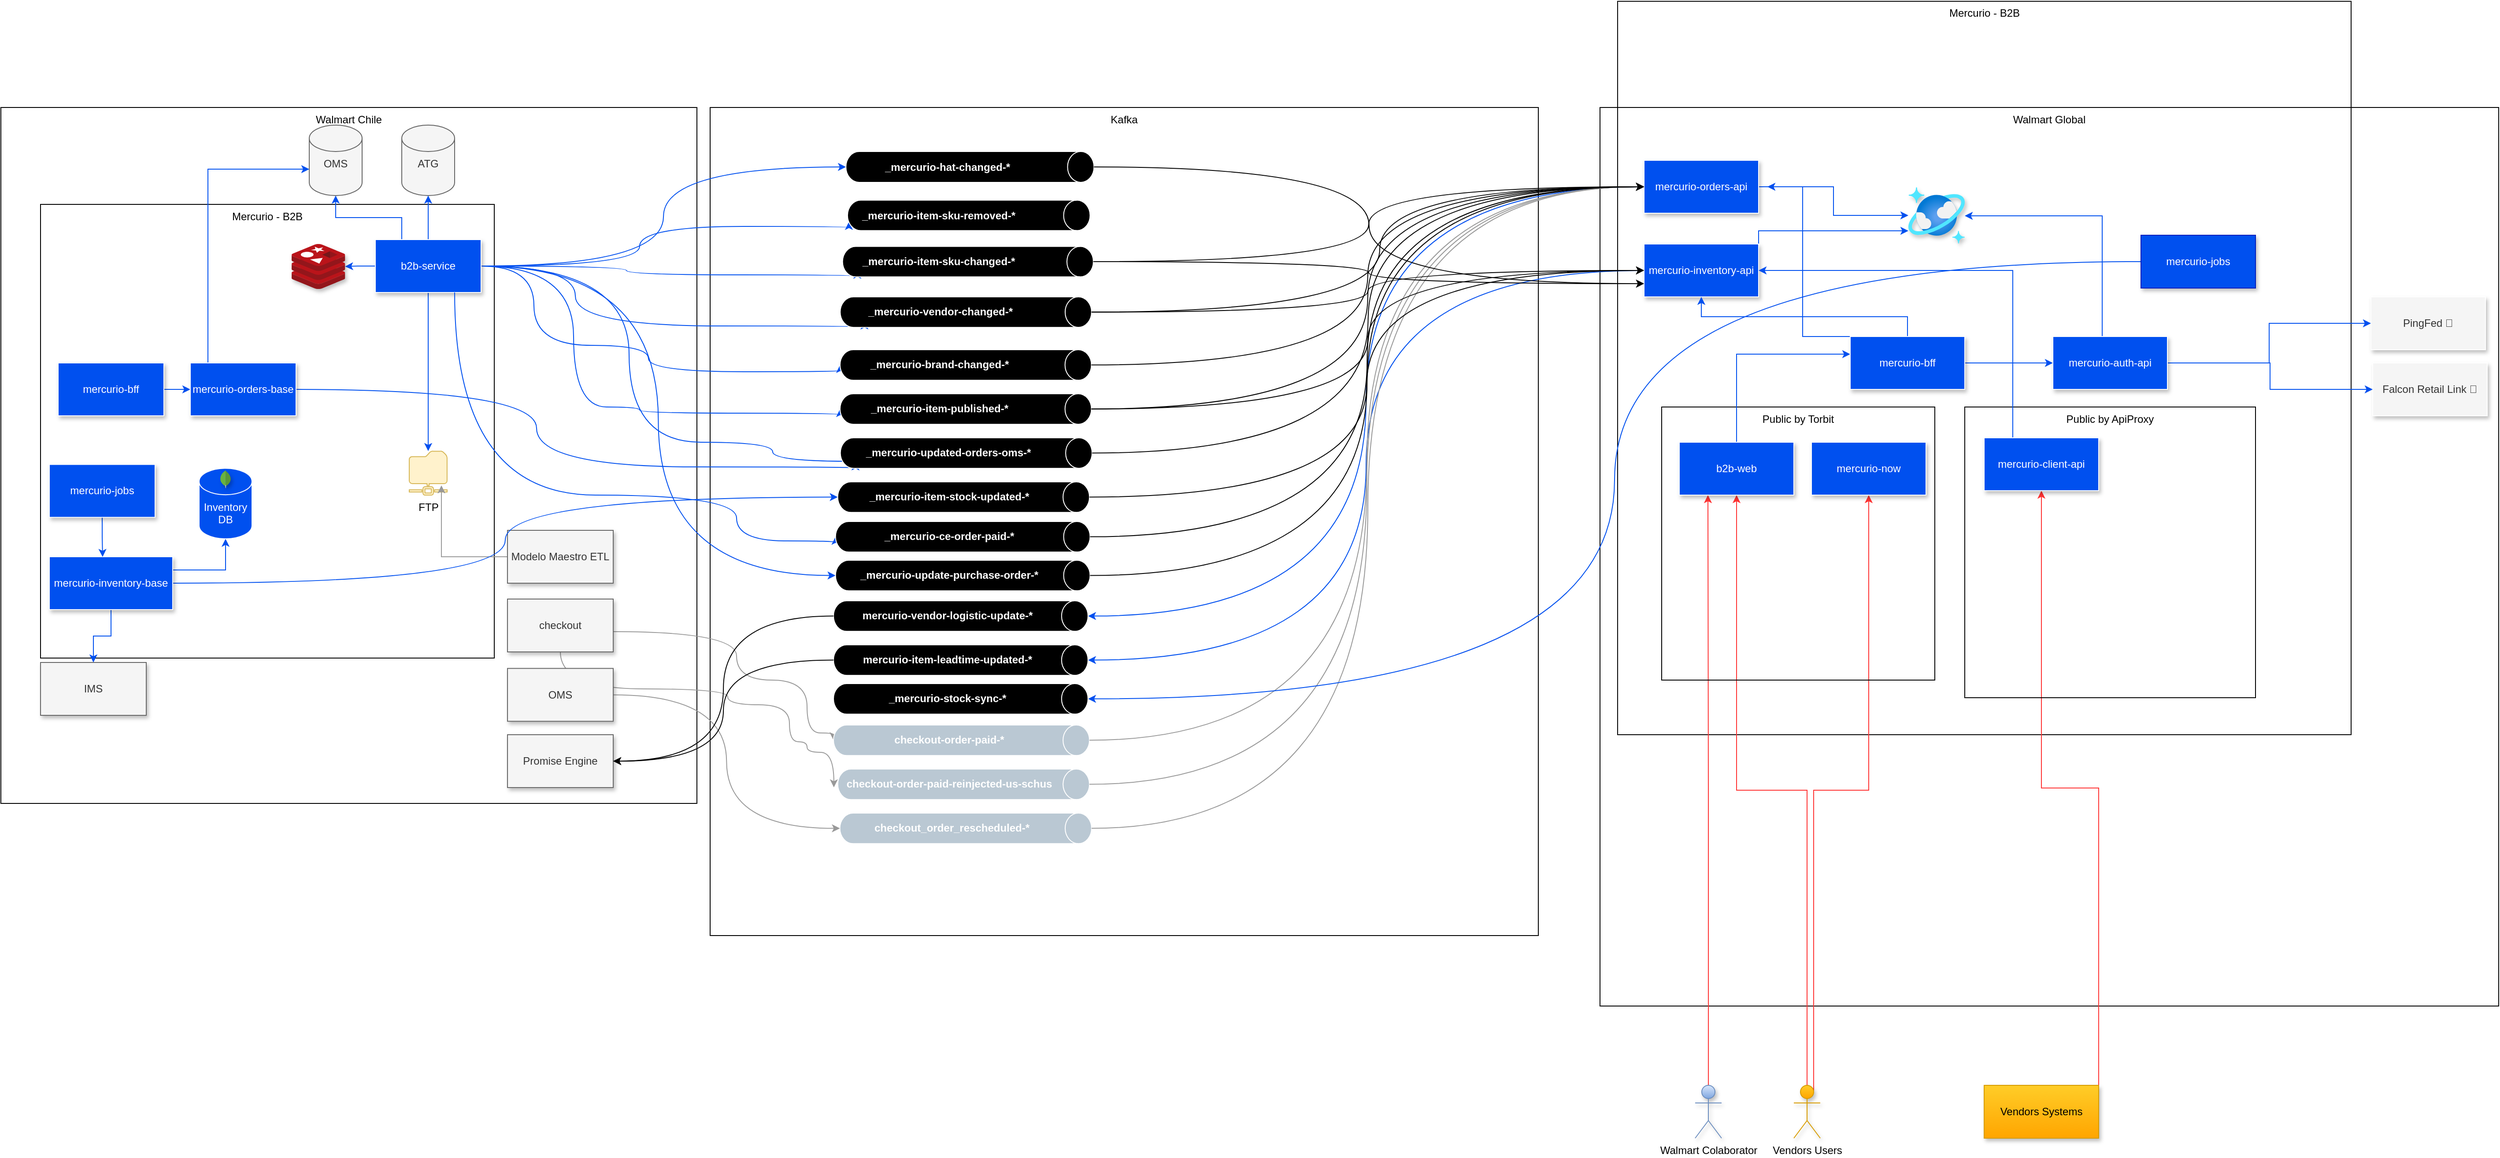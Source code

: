 <mxfile version="15.8.4" type="device"><diagram id="X6ltDEUt5n6HPkAaO0WG" name="Page-1"><mxGraphModel dx="1997" dy="2109" grid="1" gridSize="10" guides="1" tooltips="1" connect="1" arrows="1" fold="1" page="1" pageScale="1" pageWidth="850" pageHeight="1100" math="0" shadow="0"><root><mxCell id="0"/><mxCell id="1" parent="0"/><mxCell id="m1AOsc4LfQAnq4Q9rtl5-116" value="Walmart Global" style="whiteSpace=wrap;html=1;aspect=fixed;verticalAlign=top;imageAspect=1;recursiveResize=1;expand=1;resizable=1;resizeHeight=0;imageWidth=24;" vertex="1" parent="1"><mxGeometry x="1830" y="40" width="1020" height="1020" as="geometry"/></mxCell><mxCell id="m1AOsc4LfQAnq4Q9rtl5-171" value="Mercurio - B2B" style="whiteSpace=wrap;html=1;aspect=fixed;verticalAlign=top;fillColor=none;" vertex="1" parent="1"><mxGeometry x="1850" y="-80.52" width="832.51" height="832.51" as="geometry"/></mxCell><mxCell id="m1AOsc4LfQAnq4Q9rtl5-1" value="Walmart Chile" style="whiteSpace=wrap;html=1;aspect=fixed;verticalAlign=top;absoluteArcSize=0;connectable=1;collapsible=0;" vertex="1" parent="1"><mxGeometry x="15" y="40" width="790" height="790" as="geometry"/></mxCell><mxCell id="m1AOsc4LfQAnq4Q9rtl5-2" value="Kafka" style="whiteSpace=wrap;html=1;aspect=fixed;verticalAlign=top;imageAspect=1;recursiveResize=1;expand=1;resizable=1;resizeHeight=0;imageWidth=24;" vertex="1" parent="1"><mxGeometry x="820" y="40" width="940" height="940" as="geometry"/></mxCell><mxCell id="m1AOsc4LfQAnq4Q9rtl5-4" value="Mercurio - B2B" style="whiteSpace=wrap;html=1;aspect=fixed;verticalAlign=top;fillColor=none;" vertex="1" parent="1"><mxGeometry x="60" y="150" width="515" height="515" as="geometry"/></mxCell><mxCell id="m1AOsc4LfQAnq4Q9rtl5-5" value="OMS" style="shape=cylinder3;whiteSpace=wrap;html=1;boundedLbl=1;backgroundOutline=1;size=15;verticalAlign=top;shadow=0;fillColor=#f5f5f5;fontColor=#333333;strokeColor=#666666;" vertex="1" parent="1"><mxGeometry x="365" y="60" width="60" height="80" as="geometry"/></mxCell><mxCell id="m1AOsc4LfQAnq4Q9rtl5-6" value="ATG" style="shape=cylinder3;whiteSpace=wrap;html=1;boundedLbl=1;backgroundOutline=1;size=15;verticalAlign=top;shadow=0;fillColor=#f5f5f5;fontColor=#333333;strokeColor=#666666;" vertex="1" parent="1"><mxGeometry x="470" y="60" width="60" height="80" as="geometry"/></mxCell><mxCell id="m1AOsc4LfQAnq4Q9rtl5-8" style="edgeStyle=orthogonalEdgeStyle;rounded=0;orthogonalLoop=1;jettySize=auto;html=1;strokeColor=#0050EF;" edge="1" parent="1" source="m1AOsc4LfQAnq4Q9rtl5-7" target="m1AOsc4LfQAnq4Q9rtl5-6"><mxGeometry relative="1" as="geometry"/></mxCell><mxCell id="m1AOsc4LfQAnq4Q9rtl5-17" value="" style="edgeStyle=orthogonalEdgeStyle;rounded=0;orthogonalLoop=1;jettySize=auto;html=1;strokeColor=#0050EF;" edge="1" parent="1" source="m1AOsc4LfQAnq4Q9rtl5-7" target="m1AOsc4LfQAnq4Q9rtl5-9"><mxGeometry relative="1" as="geometry"/></mxCell><mxCell id="m1AOsc4LfQAnq4Q9rtl5-24" style="edgeStyle=orthogonalEdgeStyle;rounded=0;orthogonalLoop=1;jettySize=auto;html=1;strokeColor=#0050EF;" edge="1" parent="1" source="m1AOsc4LfQAnq4Q9rtl5-7" target="m1AOsc4LfQAnq4Q9rtl5-117"><mxGeometry relative="1" as="geometry"><mxPoint x="414.5" y="220.71" as="targetPoint"/></mxGeometry></mxCell><mxCell id="m1AOsc4LfQAnq4Q9rtl5-33" style="edgeStyle=orthogonalEdgeStyle;rounded=0;orthogonalLoop=1;jettySize=auto;html=1;entryX=0.5;entryY=1;entryDx=0;entryDy=0;entryPerimeter=0;fontColor=#FFFFFF;strokeColor=#0050EF;curved=1;" edge="1" parent="1" source="m1AOsc4LfQAnq4Q9rtl5-7" target="m1AOsc4LfQAnq4Q9rtl5-25"><mxGeometry relative="1" as="geometry"/></mxCell><mxCell id="m1AOsc4LfQAnq4Q9rtl5-34" style="edgeStyle=orthogonalEdgeStyle;curved=1;rounded=0;orthogonalLoop=1;jettySize=auto;html=1;exitX=1;exitY=0.5;exitDx=0;exitDy=0;entryX=-0.032;entryY=0.869;entryDx=0;entryDy=0;entryPerimeter=0;fontColor=#FFFFFF;strokeColor=#0050EF;" edge="1" parent="1" source="m1AOsc4LfQAnq4Q9rtl5-7" target="m1AOsc4LfQAnq4Q9rtl5-30"><mxGeometry relative="1" as="geometry"><Array as="points"><mxPoint x="740" y="220"/><mxPoint x="740" y="175"/></Array></mxGeometry></mxCell><mxCell id="m1AOsc4LfQAnq4Q9rtl5-38" style="edgeStyle=orthogonalEdgeStyle;curved=1;rounded=0;orthogonalLoop=1;jettySize=auto;html=1;exitX=1;exitY=0.5;exitDx=0;exitDy=0;entryX=0.018;entryY=1.013;entryDx=0;entryDy=0;entryPerimeter=0;fontColor=#FFFFFF;strokeColor=#0050EF;" edge="1" parent="1" source="m1AOsc4LfQAnq4Q9rtl5-7" target="m1AOsc4LfQAnq4Q9rtl5-37"><mxGeometry relative="1" as="geometry"><Array as="points"><mxPoint x="725" y="220"/><mxPoint x="725" y="230"/></Array></mxGeometry></mxCell><mxCell id="m1AOsc4LfQAnq4Q9rtl5-43" style="edgeStyle=orthogonalEdgeStyle;curved=1;rounded=0;orthogonalLoop=1;jettySize=auto;html=1;exitX=1;exitY=0.5;exitDx=0;exitDy=0;entryX=0.025;entryY=1.027;entryDx=0;entryDy=0;entryPerimeter=0;fontColor=#FFFFFF;strokeColor=#0050EF;" edge="1" parent="1" source="m1AOsc4LfQAnq4Q9rtl5-7" target="m1AOsc4LfQAnq4Q9rtl5-41"><mxGeometry relative="1" as="geometry"><Array as="points"><mxPoint x="667" y="220"/><mxPoint x="667" y="288"/></Array></mxGeometry></mxCell><mxCell id="m1AOsc4LfQAnq4Q9rtl5-48" style="edgeStyle=orthogonalEdgeStyle;curved=1;rounded=0;orthogonalLoop=1;jettySize=auto;html=1;exitX=1;exitY=0.5;exitDx=0;exitDy=0;fontColor=#FFFFFF;strokeColor=#0050EF;entryX=0.5;entryY=1;entryDx=0;entryDy=0;entryPerimeter=0;" edge="1" parent="1" source="m1AOsc4LfQAnq4Q9rtl5-7" target="m1AOsc4LfQAnq4Q9rtl5-46"><mxGeometry relative="1" as="geometry"><mxPoint x="890" y="340" as="targetPoint"/><Array as="points"><mxPoint x="620" y="220"/><mxPoint x="620" y="310"/><mxPoint x="750" y="310"/><mxPoint x="750" y="340"/><mxPoint x="967" y="340"/></Array></mxGeometry></mxCell><mxCell id="m1AOsc4LfQAnq4Q9rtl5-52" style="edgeStyle=orthogonalEdgeStyle;curved=1;rounded=0;orthogonalLoop=1;jettySize=auto;html=1;exitX=1;exitY=0.5;exitDx=0;exitDy=0;entryX=0.5;entryY=1;entryDx=0;entryDy=0;entryPerimeter=0;fontColor=#FFFFFF;strokeColor=#0050EF;" edge="1" parent="1" source="m1AOsc4LfQAnq4Q9rtl5-7" target="m1AOsc4LfQAnq4Q9rtl5-50"><mxGeometry relative="1" as="geometry"><Array as="points"><mxPoint x="665" y="220"/><mxPoint x="665" y="380"/><mxPoint x="740" y="380"/><mxPoint x="740" y="387"/></Array></mxGeometry></mxCell><mxCell id="m1AOsc4LfQAnq4Q9rtl5-58" style="rounded=0;orthogonalLoop=1;jettySize=auto;html=1;exitX=0.25;exitY=0;exitDx=0;exitDy=0;fontColor=#FFFFFF;strokeColor=#0050EF;edgeStyle=orthogonalEdgeStyle;" edge="1" parent="1" source="m1AOsc4LfQAnq4Q9rtl5-7" target="m1AOsc4LfQAnq4Q9rtl5-5"><mxGeometry relative="1" as="geometry"/></mxCell><mxCell id="m1AOsc4LfQAnq4Q9rtl5-72" style="edgeStyle=orthogonalEdgeStyle;curved=1;rounded=0;orthogonalLoop=1;jettySize=auto;html=1;entryX=-0.027;entryY=0.968;entryDx=0;entryDy=0;entryPerimeter=0;fontColor=#FFFFFF;strokeColor=#0050EF;" edge="1" parent="1" source="m1AOsc4LfQAnq4Q9rtl5-7" target="m1AOsc4LfQAnq4Q9rtl5-69"><mxGeometry relative="1" as="geometry"><Array as="points"><mxPoint x="728" y="220"/><mxPoint x="728" y="420"/><mxPoint x="891" y="420"/></Array></mxGeometry></mxCell><mxCell id="m1AOsc4LfQAnq4Q9rtl5-138" style="edgeStyle=orthogonalEdgeStyle;curved=1;rounded=0;orthogonalLoop=1;jettySize=auto;html=1;exitX=1;exitY=0.5;exitDx=0;exitDy=0;entryX=0.5;entryY=1;entryDx=0;entryDy=0;entryPerimeter=0;fontColor=#FFFFFF;strokeColor=#0050EF;" edge="1" parent="1" source="m1AOsc4LfQAnq4Q9rtl5-7" target="m1AOsc4LfQAnq4Q9rtl5-135"><mxGeometry relative="1" as="geometry"/></mxCell><mxCell id="m1AOsc4LfQAnq4Q9rtl5-7" value="b2b-service" style="rounded=0;whiteSpace=wrap;html=1;verticalAlign=middle;fillColor=#0050ef;fontColor=#ffffff;strokeColor=#FFFFFF;glass=0;shadow=1;" vertex="1" parent="1"><mxGeometry x="440" y="190" width="120" height="60" as="geometry"/></mxCell><mxCell id="m1AOsc4LfQAnq4Q9rtl5-9" value="FTP&lt;br&gt;" style="sketch=0;aspect=fixed;pointerEvents=1;shadow=0;dashed=0;html=1;strokeColor=#d6b656;labelPosition=center;verticalLabelPosition=bottom;verticalAlign=top;align=center;fillColor=#fff2cc;shape=mxgraph.mscae.enterprise.shared_folder;glass=0;" vertex="1" parent="1"><mxGeometry x="478.5" y="430" width="43" height="50" as="geometry"/></mxCell><mxCell id="m1AOsc4LfQAnq4Q9rtl5-19" style="edgeStyle=orthogonalEdgeStyle;rounded=0;orthogonalLoop=1;jettySize=auto;html=1;entryX=0.849;entryY=0.78;entryDx=0;entryDy=0;entryPerimeter=0;strokeColor=#999999;" edge="1" parent="1" source="m1AOsc4LfQAnq4Q9rtl5-18" target="m1AOsc4LfQAnq4Q9rtl5-9"><mxGeometry relative="1" as="geometry"/></mxCell><mxCell id="m1AOsc4LfQAnq4Q9rtl5-18" value="Modelo Maestro ETL" style="rounded=0;whiteSpace=wrap;html=1;verticalAlign=middle;fillColor=#f5f5f5;fontColor=#333333;strokeColor=#666666;glass=0;shadow=1;" vertex="1" parent="1"><mxGeometry x="590" y="520" width="120" height="60" as="geometry"/></mxCell><mxCell id="m1AOsc4LfQAnq4Q9rtl5-64" style="edgeStyle=orthogonalEdgeStyle;rounded=0;orthogonalLoop=1;jettySize=auto;html=1;entryX=0;entryY=0.5;entryDx=0;entryDy=0;fontColor=#FFFFFF;strokeColor=#0050EF;" edge="1" parent="1" source="m1AOsc4LfQAnq4Q9rtl5-61" target="m1AOsc4LfQAnq4Q9rtl5-63"><mxGeometry relative="1" as="geometry"/></mxCell><mxCell id="m1AOsc4LfQAnq4Q9rtl5-61" value="mercurio-bff" style="rounded=0;whiteSpace=wrap;html=1;verticalAlign=middle;fillColor=#0050ef;fontColor=#ffffff;strokeColor=#FFFFFF;glass=0;shadow=1;" vertex="1" parent="1"><mxGeometry x="80" y="330" width="120" height="60" as="geometry"/></mxCell><mxCell id="m1AOsc4LfQAnq4Q9rtl5-65" style="edgeStyle=orthogonalEdgeStyle;rounded=0;orthogonalLoop=1;jettySize=auto;html=1;fontColor=#FFFFFF;strokeColor=#0050EF;" edge="1" parent="1" source="m1AOsc4LfQAnq4Q9rtl5-63" target="m1AOsc4LfQAnq4Q9rtl5-5"><mxGeometry relative="1" as="geometry"><Array as="points"><mxPoint x="250" y="110"/></Array></mxGeometry></mxCell><mxCell id="m1AOsc4LfQAnq4Q9rtl5-71" style="edgeStyle=orthogonalEdgeStyle;curved=1;rounded=0;orthogonalLoop=1;jettySize=auto;html=1;entryX=-0.027;entryY=1.027;entryDx=0;entryDy=0;entryPerimeter=0;fontColor=#FFFFFF;strokeColor=#0050EF;" edge="1" parent="1" source="m1AOsc4LfQAnq4Q9rtl5-63" target="m1AOsc4LfQAnq4Q9rtl5-69"><mxGeometry relative="1" as="geometry"><Array as="points"><mxPoint x="623" y="360"/><mxPoint x="623" y="448"/></Array></mxGeometry></mxCell><mxCell id="m1AOsc4LfQAnq4Q9rtl5-63" value="mercurio-orders-base" style="rounded=0;whiteSpace=wrap;html=1;verticalAlign=middle;fillColor=#0050ef;fontColor=#ffffff;strokeColor=#FFFFFF;glass=0;shadow=1;" vertex="1" parent="1"><mxGeometry x="230" y="330" width="120" height="60" as="geometry"/></mxCell><mxCell id="m1AOsc4LfQAnq4Q9rtl5-75" value="" style="edgeStyle=orthogonalEdgeStyle;rounded=0;orthogonalLoop=1;jettySize=auto;html=1;fontColor=#FFFFFF;strokeColor=#0050EF;" edge="1" parent="1" source="m1AOsc4LfQAnq4Q9rtl5-73" target="m1AOsc4LfQAnq4Q9rtl5-74"><mxGeometry relative="1" as="geometry"/></mxCell><mxCell id="m1AOsc4LfQAnq4Q9rtl5-83" style="edgeStyle=orthogonalEdgeStyle;rounded=0;orthogonalLoop=1;jettySize=auto;html=1;entryX=0.5;entryY=1;entryDx=0;entryDy=0;entryPerimeter=0;fontColor=#FFFFFF;strokeColor=#0050EF;curved=1;" edge="1" parent="1" source="m1AOsc4LfQAnq4Q9rtl5-73" target="m1AOsc4LfQAnq4Q9rtl5-80"><mxGeometry relative="1" as="geometry"/></mxCell><mxCell id="m1AOsc4LfQAnq4Q9rtl5-87" style="edgeStyle=orthogonalEdgeStyle;curved=1;rounded=0;orthogonalLoop=1;jettySize=auto;html=1;entryX=0.5;entryY=1;entryDx=0;entryDy=0;entryPerimeter=0;fontColor=#FFFFFF;strokeColor=#0050EF;exitX=0.75;exitY=1;exitDx=0;exitDy=0;" edge="1" parent="1" source="m1AOsc4LfQAnq4Q9rtl5-7" target="m1AOsc4LfQAnq4Q9rtl5-85"><mxGeometry relative="1" as="geometry"><Array as="points"><mxPoint x="530" y="480"/><mxPoint x="850" y="480"/><mxPoint x="850" y="532"/></Array></mxGeometry></mxCell><mxCell id="m1AOsc4LfQAnq4Q9rtl5-123" style="edgeStyle=orthogonalEdgeStyle;rounded=0;orthogonalLoop=1;jettySize=auto;html=1;exitX=1;exitY=0.25;exitDx=0;exitDy=0;fontColor=#FFFFFF;strokeColor=#0050EF;" edge="1" parent="1" source="m1AOsc4LfQAnq4Q9rtl5-73" target="m1AOsc4LfQAnq4Q9rtl5-120"><mxGeometry relative="1" as="geometry"/></mxCell><mxCell id="m1AOsc4LfQAnq4Q9rtl5-73" value="mercurio-inventory-base" style="rounded=0;whiteSpace=wrap;html=1;verticalAlign=middle;fillColor=#0050ef;fontColor=#ffffff;strokeColor=#FFFFFF;glass=0;shadow=1;" vertex="1" parent="1"><mxGeometry x="70" y="550" width="140" height="60" as="geometry"/></mxCell><mxCell id="m1AOsc4LfQAnq4Q9rtl5-74" value="IMS" style="rounded=0;whiteSpace=wrap;html=1;verticalAlign=middle;fillColor=#f5f5f5;fontColor=#333333;strokeColor=#666666;glass=0;shadow=1;" vertex="1" parent="1"><mxGeometry x="60" y="670" width="120" height="60" as="geometry"/></mxCell><mxCell id="m1AOsc4LfQAnq4Q9rtl5-78" style="edgeStyle=orthogonalEdgeStyle;rounded=0;orthogonalLoop=1;jettySize=auto;html=1;entryX=0.432;entryY=0.003;entryDx=0;entryDy=0;entryPerimeter=0;fontColor=#FFFFFF;strokeColor=#0050EF;" edge="1" parent="1" source="m1AOsc4LfQAnq4Q9rtl5-76" target="m1AOsc4LfQAnq4Q9rtl5-73"><mxGeometry relative="1" as="geometry"/></mxCell><mxCell id="m1AOsc4LfQAnq4Q9rtl5-76" value="mercurio-jobs" style="rounded=0;whiteSpace=wrap;html=1;verticalAlign=middle;fillColor=#0050ef;fontColor=#ffffff;strokeColor=#FFFFFF;glass=0;shadow=1;" vertex="1" parent="1"><mxGeometry x="70" y="445.24" width="120" height="60" as="geometry"/></mxCell><mxCell id="m1AOsc4LfQAnq4Q9rtl5-92" style="edgeStyle=orthogonalEdgeStyle;curved=1;rounded=0;orthogonalLoop=1;jettySize=auto;html=1;fontColor=#FFFFFF;strokeColor=#999999;entryX=0.5;entryY=1;entryDx=0;entryDy=0;entryPerimeter=0;" edge="1" parent="1" source="m1AOsc4LfQAnq4Q9rtl5-88" target="m1AOsc4LfQAnq4Q9rtl5-90"><mxGeometry relative="1" as="geometry"><Array as="points"><mxPoint x="850" y="635"/><mxPoint x="850" y="690"/><mxPoint x="930" y="690"/><mxPoint x="930" y="750"/><mxPoint x="960" y="750"/></Array></mxGeometry></mxCell><mxCell id="m1AOsc4LfQAnq4Q9rtl5-98" style="edgeStyle=orthogonalEdgeStyle;curved=1;rounded=0;orthogonalLoop=1;jettySize=auto;html=1;entryX=-0.024;entryY=0.674;entryDx=0;entryDy=0;entryPerimeter=0;fontColor=#FFFFFF;strokeColor=#999999;" edge="1" parent="1" source="m1AOsc4LfQAnq4Q9rtl5-88" target="m1AOsc4LfQAnq4Q9rtl5-97"><mxGeometry relative="1" as="geometry"><Array as="points"><mxPoint x="650" y="700"/><mxPoint x="840" y="700"/><mxPoint x="840" y="718"/><mxPoint x="910" y="718"/><mxPoint x="910" y="760"/><mxPoint x="930" y="760"/><mxPoint x="930" y="772"/></Array></mxGeometry></mxCell><mxCell id="m1AOsc4LfQAnq4Q9rtl5-88" value="checkout" style="rounded=0;whiteSpace=wrap;html=1;verticalAlign=middle;fillColor=#f5f5f5;fontColor=#333333;strokeColor=#666666;glass=0;shadow=1;" vertex="1" parent="1"><mxGeometry x="590" y="598" width="120" height="60" as="geometry"/></mxCell><mxCell id="m1AOsc4LfQAnq4Q9rtl5-99" value="" style="group" vertex="1" connectable="0" parent="1"><mxGeometry x="964.855" y="791.005" width="285.7" height="34.59" as="geometry"/></mxCell><mxCell id="m1AOsc4LfQAnq4Q9rtl5-96" value="" style="shape=cylinder3;whiteSpace=wrap;html=1;boundedLbl=1;backgroundOutline=1;size=15;verticalAlign=middle;rotation=90;fillColor=#bac8d3;strokeColor=#FFFFFF;" vertex="1" parent="m1AOsc4LfQAnq4Q9rtl5-99"><mxGeometry x="125.555" y="-125.555" width="34.59" height="285.7" as="geometry"/></mxCell><mxCell id="m1AOsc4LfQAnq4Q9rtl5-97" value="checkout-order-paid-reinjected-us-schus" style="text;html=1;resizable=0;autosize=1;align=center;verticalAlign=middle;points=[];fillColor=none;strokeColor=none;rounded=0;fontColor=#FFFFFF;fontStyle=1" vertex="1" parent="m1AOsc4LfQAnq4Q9rtl5-99"><mxGeometry x="1.593" y="7.28" width="250" height="20" as="geometry"/></mxCell><mxCell id="m1AOsc4LfQAnq4Q9rtl5-100" value="" style="group" vertex="1" connectable="0" parent="1"><mxGeometry x="967.275" y="840.995" width="285.7" height="34.59" as="geometry"/></mxCell><mxCell id="m1AOsc4LfQAnq4Q9rtl5-101" value="" style="shape=cylinder3;whiteSpace=wrap;html=1;boundedLbl=1;backgroundOutline=1;size=15;verticalAlign=middle;rotation=90;fillColor=#bac8d3;strokeColor=#FFFFFF;" vertex="1" parent="m1AOsc4LfQAnq4Q9rtl5-100"><mxGeometry x="125.555" y="-125.555" width="34.59" height="285.7" as="geometry"/></mxCell><mxCell id="m1AOsc4LfQAnq4Q9rtl5-102" value="checkout_order_rescheduled-*" style="text;html=1;resizable=0;autosize=1;align=center;verticalAlign=middle;points=[];fillColor=none;strokeColor=none;rounded=0;fontColor=#FFFFFF;fontStyle=1" vertex="1" parent="m1AOsc4LfQAnq4Q9rtl5-100"><mxGeometry x="31.593" y="7.28" width="190" height="20" as="geometry"/></mxCell><mxCell id="m1AOsc4LfQAnq4Q9rtl5-115" style="edgeStyle=orthogonalEdgeStyle;curved=1;rounded=0;orthogonalLoop=1;jettySize=auto;html=1;entryX=0.5;entryY=1;entryDx=0;entryDy=0;entryPerimeter=0;fontColor=#FFFFFF;strokeColor=#999999;" edge="1" parent="1" source="m1AOsc4LfQAnq4Q9rtl5-104" target="m1AOsc4LfQAnq4Q9rtl5-101"><mxGeometry relative="1" as="geometry"/></mxCell><mxCell id="m1AOsc4LfQAnq4Q9rtl5-104" value="OMS" style="rounded=0;whiteSpace=wrap;html=1;verticalAlign=middle;fillColor=#f5f5f5;fontColor=#333333;strokeColor=#666666;glass=0;shadow=1;" vertex="1" parent="1"><mxGeometry x="590" y="676.75" width="120" height="60" as="geometry"/></mxCell><mxCell id="m1AOsc4LfQAnq4Q9rtl5-105" value="" style="group" vertex="1" connectable="0" parent="1"><mxGeometry x="974.13" y="90" width="281.56" height="35.0" as="geometry"/></mxCell><mxCell id="m1AOsc4LfQAnq4Q9rtl5-25" value="" style="shape=cylinder3;whiteSpace=wrap;html=1;boundedLbl=1;backgroundOutline=1;size=15;verticalAlign=middle;rotation=90;fillColor=#000000;fontColor=#ffffff;strokeColor=#FFFFFF;" vertex="1" parent="m1AOsc4LfQAnq4Q9rtl5-105"><mxGeometry x="123.28" y="-123.28" width="35" height="281.56" as="geometry"/></mxCell><mxCell id="m1AOsc4LfQAnq4Q9rtl5-26" value="_mercurio-hat-changed-*" style="text;html=1;resizable=0;autosize=1;align=center;verticalAlign=middle;points=[];fillColor=none;strokeColor=none;rounded=0;fontColor=#FFFFFF;fontStyle=1" vertex="1" parent="m1AOsc4LfQAnq4Q9rtl5-105"><mxGeometry x="34.42" y="7.5" width="160" height="20" as="geometry"/></mxCell><mxCell id="m1AOsc4LfQAnq4Q9rtl5-106" value="" style="group" vertex="1" connectable="0" parent="1"><mxGeometry x="975.95" y="145.22" width="275.27" height="34.59" as="geometry"/></mxCell><mxCell id="m1AOsc4LfQAnq4Q9rtl5-29" value="" style="shape=cylinder3;whiteSpace=wrap;html=1;boundedLbl=1;backgroundOutline=1;size=15;verticalAlign=middle;rotation=90;fillColor=#000000;fontColor=#ffffff;strokeColor=#FFFFFF;" vertex="1" parent="m1AOsc4LfQAnq4Q9rtl5-106"><mxGeometry x="120.34" y="-120.34" width="34.59" height="275.27" as="geometry"/></mxCell><mxCell id="m1AOsc4LfQAnq4Q9rtl5-30" value="_mercurio-item-sku-removed-*" style="text;html=1;resizable=0;autosize=1;align=center;verticalAlign=middle;points=[];fillColor=none;strokeColor=none;rounded=0;fontColor=#FFFFFF;fontStyle=1" vertex="1" parent="m1AOsc4LfQAnq4Q9rtl5-106"><mxGeometry x="7.598" y="7.285" width="190" height="20" as="geometry"/></mxCell><mxCell id="m1AOsc4LfQAnq4Q9rtl5-107" value="" style="group" vertex="1" connectable="0" parent="1"><mxGeometry x="970.31" y="197.71" width="284.65" height="34.59" as="geometry"/></mxCell><mxCell id="m1AOsc4LfQAnq4Q9rtl5-36" value="" style="shape=cylinder3;whiteSpace=wrap;html=1;boundedLbl=1;backgroundOutline=1;size=15;verticalAlign=middle;rotation=90;fillColor=#000000;fontColor=#ffffff;strokeColor=#FFFFFF;" vertex="1" parent="m1AOsc4LfQAnq4Q9rtl5-107"><mxGeometry x="125.03" y="-125.03" width="34.59" height="284.65" as="geometry"/></mxCell><mxCell id="m1AOsc4LfQAnq4Q9rtl5-37" value="_mercurio-item-sku-changed-*" style="text;html=1;resizable=0;autosize=1;align=center;verticalAlign=middle;points=[];fillColor=none;strokeColor=none;rounded=0;fontColor=#FFFFFF;fontStyle=1" vertex="1" parent="m1AOsc4LfQAnq4Q9rtl5-107"><mxGeometry x="13.238" y="7.285" width="190" height="20" as="geometry"/></mxCell><mxCell id="m1AOsc4LfQAnq4Q9rtl5-108" value="" style="group" vertex="1" connectable="0" parent="1"><mxGeometry x="967.62" y="254.99" width="285.33" height="34.59" as="geometry"/></mxCell><mxCell id="m1AOsc4LfQAnq4Q9rtl5-40" value="" style="shape=cylinder3;whiteSpace=wrap;html=1;boundedLbl=1;backgroundOutline=1;size=15;verticalAlign=middle;rotation=90;fillColor=#000000;fontColor=#ffffff;strokeColor=#FFFFFF;" vertex="1" parent="m1AOsc4LfQAnq4Q9rtl5-108"><mxGeometry x="125.37" y="-125.37" width="34.59" height="285.33" as="geometry"/></mxCell><mxCell id="m1AOsc4LfQAnq4Q9rtl5-41" value="_mercurio-vendor-changed-*" style="text;html=1;resizable=0;autosize=1;align=center;verticalAlign=middle;points=[];fillColor=none;strokeColor=none;rounded=0;fontColor=#FFFFFF;fontStyle=1" vertex="1" parent="m1AOsc4LfQAnq4Q9rtl5-108"><mxGeometry x="22.978" y="7.295" width="180" height="20" as="geometry"/></mxCell><mxCell id="m1AOsc4LfQAnq4Q9rtl5-109" value="" style="group" vertex="1" connectable="0" parent="1"><mxGeometry x="967.465" y="315.005" width="285.32" height="34.59" as="geometry"/></mxCell><mxCell id="m1AOsc4LfQAnq4Q9rtl5-46" value="" style="shape=cylinder3;whiteSpace=wrap;html=1;boundedLbl=1;backgroundOutline=1;size=15;verticalAlign=middle;rotation=90;fillColor=#000000;fontColor=#ffffff;strokeColor=#FFFFFF;" vertex="1" parent="m1AOsc4LfQAnq4Q9rtl5-109"><mxGeometry x="125.365" y="-125.365" width="34.59" height="285.32" as="geometry"/></mxCell><mxCell id="m1AOsc4LfQAnq4Q9rtl5-47" value="_mercurio-brand-changed-*" style="text;html=1;resizable=0;autosize=1;align=center;verticalAlign=middle;points=[];fillColor=none;strokeColor=none;rounded=0;fontColor=#FFFFFF;fontStyle=1" vertex="1" parent="m1AOsc4LfQAnq4Q9rtl5-109"><mxGeometry x="27.973" y="7.28" width="170" height="20" as="geometry"/></mxCell><mxCell id="m1AOsc4LfQAnq4Q9rtl5-110" value="" style="group" vertex="1" connectable="0" parent="1"><mxGeometry x="967.46" y="364.99" width="285.33" height="34.59" as="geometry"/></mxCell><mxCell id="m1AOsc4LfQAnq4Q9rtl5-50" value="" style="shape=cylinder3;whiteSpace=wrap;html=1;boundedLbl=1;backgroundOutline=1;size=15;verticalAlign=middle;rotation=90;fillColor=#000000;fontColor=#ffffff;strokeColor=#FFFFFF;" vertex="1" parent="m1AOsc4LfQAnq4Q9rtl5-110"><mxGeometry x="125.37" y="-125.37" width="34.59" height="285.33" as="geometry"/></mxCell><mxCell id="m1AOsc4LfQAnq4Q9rtl5-51" value="_mercurio-item-published-*" style="text;html=1;resizable=0;autosize=1;align=center;verticalAlign=middle;points=[];fillColor=none;strokeColor=none;rounded=0;fontColor=#FFFFFF;fontStyle=1" vertex="1" parent="m1AOsc4LfQAnq4Q9rtl5-110"><mxGeometry x="27.988" y="7.295" width="170" height="20" as="geometry"/></mxCell><mxCell id="m1AOsc4LfQAnq4Q9rtl5-111" value="" style="group" vertex="1" connectable="0" parent="1"><mxGeometry x="967.82" y="414.99" width="285.71" height="34.59" as="geometry"/></mxCell><mxCell id="m1AOsc4LfQAnq4Q9rtl5-68" value="" style="shape=cylinder3;whiteSpace=wrap;html=1;boundedLbl=1;backgroundOutline=1;size=15;verticalAlign=middle;rotation=90;fillColor=#000000;fontColor=#ffffff;strokeColor=#FFFFFF;" vertex="1" parent="m1AOsc4LfQAnq4Q9rtl5-111"><mxGeometry x="125.56" y="-125.56" width="34.59" height="285.71" as="geometry"/></mxCell><mxCell id="m1AOsc4LfQAnq4Q9rtl5-69" value="_mercurio-updated-orders-oms-*" style="text;html=1;resizable=0;autosize=1;align=center;verticalAlign=middle;points=[];fillColor=none;strokeColor=none;rounded=0;fontColor=#FFFFFF;fontStyle=1" vertex="1" parent="m1AOsc4LfQAnq4Q9rtl5-111"><mxGeometry x="22.618" y="7.295" width="200" height="20" as="geometry"/></mxCell><mxCell id="m1AOsc4LfQAnq4Q9rtl5-112" value="" style="group" vertex="1" connectable="0" parent="1"><mxGeometry x="964.83" y="465" width="285.71" height="34.59" as="geometry"/></mxCell><mxCell id="m1AOsc4LfQAnq4Q9rtl5-80" value="" style="shape=cylinder3;whiteSpace=wrap;html=1;boundedLbl=1;backgroundOutline=1;size=15;verticalAlign=middle;rotation=90;fillColor=#000000;fontColor=#ffffff;strokeColor=#FFFFFF;" vertex="1" parent="m1AOsc4LfQAnq4Q9rtl5-112"><mxGeometry x="125.56" y="-125.56" width="34.59" height="285.71" as="geometry"/></mxCell><mxCell id="m1AOsc4LfQAnq4Q9rtl5-81" value="_mercurio-item-stock-updated-*" style="text;html=1;resizable=0;autosize=1;align=center;verticalAlign=middle;points=[];fillColor=none;strokeColor=none;rounded=0;fontColor=#FFFFFF;fontStyle=1" vertex="1" parent="m1AOsc4LfQAnq4Q9rtl5-112"><mxGeometry x="26.618" y="7.285" width="200" height="20" as="geometry"/></mxCell><mxCell id="m1AOsc4LfQAnq4Q9rtl5-113" value="" style="group" vertex="1" connectable="0" parent="1"><mxGeometry x="962.335" y="510.005" width="288.9" height="34.59" as="geometry"/></mxCell><mxCell id="m1AOsc4LfQAnq4Q9rtl5-85" value="" style="shape=cylinder3;whiteSpace=wrap;html=1;boundedLbl=1;backgroundOutline=1;size=15;verticalAlign=middle;rotation=90;fillColor=#000000;fontColor=#ffffff;strokeColor=#FFFFFF;" vertex="1" parent="m1AOsc4LfQAnq4Q9rtl5-113"><mxGeometry x="127.155" y="-127.155" width="34.59" height="288.9" as="geometry"/></mxCell><mxCell id="m1AOsc4LfQAnq4Q9rtl5-86" value="_mercurio-ce-order-paid-*" style="text;html=1;resizable=0;autosize=1;align=center;verticalAlign=middle;points=[];fillColor=none;strokeColor=none;rounded=0;fontColor=#FFFFFF;fontStyle=1" vertex="1" parent="m1AOsc4LfQAnq4Q9rtl5-113"><mxGeometry x="49.113" y="7.28" width="160" height="20" as="geometry"/></mxCell><mxCell id="m1AOsc4LfQAnq4Q9rtl5-114" value="" style="group" vertex="1" connectable="0" parent="1"><mxGeometry x="960.0" y="741" width="290.55" height="34.59" as="geometry"/></mxCell><mxCell id="m1AOsc4LfQAnq4Q9rtl5-90" value="" style="shape=cylinder3;whiteSpace=wrap;html=1;boundedLbl=1;backgroundOutline=1;size=15;verticalAlign=middle;rotation=90;fillColor=#bac8d3;strokeColor=#FFFFFF;" vertex="1" parent="m1AOsc4LfQAnq4Q9rtl5-114"><mxGeometry x="127.98" y="-127.98" width="34.59" height="290.55" as="geometry"/></mxCell><mxCell id="m1AOsc4LfQAnq4Q9rtl5-91" value="checkout-order-paid-*" style="text;html=1;resizable=0;autosize=1;align=center;verticalAlign=middle;points=[];fillColor=none;strokeColor=none;rounded=0;fontColor=#FFFFFF;fontStyle=1" vertex="1" parent="m1AOsc4LfQAnq4Q9rtl5-114"><mxGeometry x="61.448" y="7.285" width="140" height="20" as="geometry"/></mxCell><mxCell id="m1AOsc4LfQAnq4Q9rtl5-117" value="" style="sketch=0;aspect=fixed;html=1;points=[];align=center;image;fontSize=12;image=img/lib/mscae/Cache_Redis_Product.svg;shadow=1;fontColor=#FFFFFF;strokeColor=#FFFFFF;fillColor=#000000;" vertex="1" parent="1"><mxGeometry x="345" y="195" width="60.71" height="51" as="geometry"/></mxCell><mxCell id="m1AOsc4LfQAnq4Q9rtl5-147" style="edgeStyle=orthogonalEdgeStyle;curved=1;rounded=0;orthogonalLoop=1;jettySize=auto;html=1;exitX=0;exitY=0.5;exitDx=0;exitDy=0;entryX=0.5;entryY=0;entryDx=0;entryDy=0;entryPerimeter=0;fontColor=#FFFFFF;strokeColor=#0050EF;" edge="1" parent="1" source="m1AOsc4LfQAnq4Q9rtl5-118" target="m1AOsc4LfQAnq4Q9rtl5-144"><mxGeometry relative="1" as="geometry"/></mxCell><mxCell id="m1AOsc4LfQAnq4Q9rtl5-165" style="edgeStyle=orthogonalEdgeStyle;rounded=0;orthogonalLoop=1;jettySize=auto;html=1;exitX=1;exitY=0.5;exitDx=0;exitDy=0;fontColor=#FFFFFF;strokeColor=#0050EF;" edge="1" parent="1" source="m1AOsc4LfQAnq4Q9rtl5-118" target="m1AOsc4LfQAnq4Q9rtl5-126"><mxGeometry relative="1" as="geometry"/></mxCell><mxCell id="m1AOsc4LfQAnq4Q9rtl5-118" value="mercurio-orders-api" style="rounded=0;whiteSpace=wrap;html=1;verticalAlign=middle;fillColor=#0050ef;fontColor=#ffffff;strokeColor=#FFFFFF;glass=0;shadow=1;" vertex="1" parent="1"><mxGeometry x="1880" y="100" width="130" height="60" as="geometry"/></mxCell><mxCell id="m1AOsc4LfQAnq4Q9rtl5-122" value="" style="group" vertex="1" connectable="0" parent="1"><mxGeometry x="240" y="449.58" width="60" height="80" as="geometry"/></mxCell><mxCell id="m1AOsc4LfQAnq4Q9rtl5-120" value="Inventory DB" style="shape=cylinder3;whiteSpace=wrap;html=1;boundedLbl=1;backgroundOutline=1;size=15;verticalAlign=top;shadow=0;fillColor=#0050EF;fontColor=#FFFFFF;strokeColor=#FFFFFF;" vertex="1" parent="m1AOsc4LfQAnq4Q9rtl5-122"><mxGeometry width="60" height="80" as="geometry"/></mxCell><mxCell id="m1AOsc4LfQAnq4Q9rtl5-119" value="" style="dashed=0;outlineConnect=0;html=1;align=center;labelPosition=center;verticalLabelPosition=bottom;verticalAlign=top;shape=mxgraph.weblogos.mongodb;shadow=1;fontColor=#FFFFFF;strokeColor=#FFFFFF;fillColor=#000000;" vertex="1" parent="m1AOsc4LfQAnq4Q9rtl5-122"><mxGeometry x="23.67" y="2.1" width="12.65" height="20.39" as="geometry"/></mxCell><mxCell id="m1AOsc4LfQAnq4Q9rtl5-126" value="" style="aspect=fixed;html=1;points=[];align=center;image;fontSize=12;image=img/lib/azure2/databases/Azure_Cosmos_DB.svg;shadow=1;fontColor=#FFFFFF;strokeColor=#FFFFFF;fillColor=#0050EF;" vertex="1" parent="1"><mxGeometry x="2180" y="130.52" width="64" height="64" as="geometry"/></mxCell><mxCell id="m1AOsc4LfQAnq4Q9rtl5-156" style="edgeStyle=orthogonalEdgeStyle;curved=1;rounded=0;orthogonalLoop=1;jettySize=auto;html=1;exitX=0;exitY=0.5;exitDx=0;exitDy=0;entryX=0.5;entryY=0;entryDx=0;entryDy=0;entryPerimeter=0;fontColor=#FFFFFF;strokeColor=#0050EF;" edge="1" parent="1" source="m1AOsc4LfQAnq4Q9rtl5-128" target="m1AOsc4LfQAnq4Q9rtl5-151"><mxGeometry relative="1" as="geometry"/></mxCell><mxCell id="m1AOsc4LfQAnq4Q9rtl5-166" style="edgeStyle=orthogonalEdgeStyle;rounded=0;orthogonalLoop=1;jettySize=auto;html=1;exitX=1;exitY=0.5;exitDx=0;exitDy=0;fontColor=#FFFFFF;strokeColor=#0050EF;elbow=vertical;" edge="1" parent="1" source="m1AOsc4LfQAnq4Q9rtl5-128" target="m1AOsc4LfQAnq4Q9rtl5-126"><mxGeometry relative="1" as="geometry"><Array as="points"><mxPoint x="2010" y="180"/></Array></mxGeometry></mxCell><mxCell id="m1AOsc4LfQAnq4Q9rtl5-128" value="mercurio-inventory-api" style="rounded=0;whiteSpace=wrap;html=1;verticalAlign=middle;fillColor=#0050ef;fontColor=#ffffff;strokeColor=#FFFFFF;glass=0;shadow=1;" vertex="1" parent="1"><mxGeometry x="1880" y="194.99" width="130" height="60" as="geometry"/></mxCell><mxCell id="m1AOsc4LfQAnq4Q9rtl5-129" style="edgeStyle=orthogonalEdgeStyle;curved=1;rounded=0;orthogonalLoop=1;jettySize=auto;html=1;exitX=0.5;exitY=0;exitDx=0;exitDy=0;exitPerimeter=0;entryX=0;entryY=0.5;entryDx=0;entryDy=0;fontColor=#FFFFFF;strokeColor=#000000;" edge="1" parent="1" source="m1AOsc4LfQAnq4Q9rtl5-50" target="m1AOsc4LfQAnq4Q9rtl5-118"><mxGeometry relative="1" as="geometry"/></mxCell><mxCell id="m1AOsc4LfQAnq4Q9rtl5-130" style="edgeStyle=orthogonalEdgeStyle;curved=1;rounded=0;orthogonalLoop=1;jettySize=auto;html=1;exitX=0.5;exitY=0;exitDx=0;exitDy=0;exitPerimeter=0;entryX=0;entryY=0.5;entryDx=0;entryDy=0;fontColor=#FFFFFF;strokeColor=#999999;" edge="1" parent="1" source="m1AOsc4LfQAnq4Q9rtl5-90" target="m1AOsc4LfQAnq4Q9rtl5-118"><mxGeometry relative="1" as="geometry"/></mxCell><mxCell id="m1AOsc4LfQAnq4Q9rtl5-131" style="edgeStyle=orthogonalEdgeStyle;curved=1;rounded=0;orthogonalLoop=1;jettySize=auto;html=1;exitX=0.5;exitY=0;exitDx=0;exitDy=0;exitPerimeter=0;entryX=0;entryY=0.5;entryDx=0;entryDy=0;fontColor=#FFFFFF;strokeColor=#999999;" edge="1" parent="1" source="m1AOsc4LfQAnq4Q9rtl5-96" target="m1AOsc4LfQAnq4Q9rtl5-118"><mxGeometry relative="1" as="geometry"/></mxCell><mxCell id="m1AOsc4LfQAnq4Q9rtl5-132" style="edgeStyle=orthogonalEdgeStyle;curved=1;rounded=0;orthogonalLoop=1;jettySize=auto;html=1;exitX=0.5;exitY=0;exitDx=0;exitDy=0;exitPerimeter=0;entryX=0;entryY=0.5;entryDx=0;entryDy=0;fontColor=#FFFFFF;strokeColor=#999999;" edge="1" parent="1" source="m1AOsc4LfQAnq4Q9rtl5-101" target="m1AOsc4LfQAnq4Q9rtl5-118"><mxGeometry relative="1" as="geometry"/></mxCell><mxCell id="m1AOsc4LfQAnq4Q9rtl5-133" style="edgeStyle=orthogonalEdgeStyle;curved=1;rounded=0;orthogonalLoop=1;jettySize=auto;html=1;exitX=0.5;exitY=0;exitDx=0;exitDy=0;exitPerimeter=0;entryX=0;entryY=0.5;entryDx=0;entryDy=0;fontColor=#FFFFFF;strokeColor=#000000;" edge="1" parent="1" source="m1AOsc4LfQAnq4Q9rtl5-68" target="m1AOsc4LfQAnq4Q9rtl5-118"><mxGeometry relative="1" as="geometry"/></mxCell><mxCell id="m1AOsc4LfQAnq4Q9rtl5-134" value="" style="group" vertex="1" connectable="0" parent="1"><mxGeometry x="962.335" y="553.995" width="288.9" height="34.59" as="geometry"/></mxCell><mxCell id="m1AOsc4LfQAnq4Q9rtl5-135" value="" style="shape=cylinder3;whiteSpace=wrap;html=1;boundedLbl=1;backgroundOutline=1;size=15;verticalAlign=middle;rotation=90;fillColor=#000000;fontColor=#ffffff;strokeColor=#FFFFFF;" vertex="1" parent="m1AOsc4LfQAnq4Q9rtl5-134"><mxGeometry x="127.155" y="-127.155" width="34.59" height="288.9" as="geometry"/></mxCell><mxCell id="m1AOsc4LfQAnq4Q9rtl5-136" value="_mercurio-update-purchase-order-*" style="text;html=1;resizable=0;autosize=1;align=center;verticalAlign=middle;points=[];fillColor=none;strokeColor=none;rounded=0;fontColor=#FFFFFF;fontStyle=1" vertex="1" parent="m1AOsc4LfQAnq4Q9rtl5-134"><mxGeometry x="19.113" y="7.28" width="220" height="20" as="geometry"/></mxCell><mxCell id="m1AOsc4LfQAnq4Q9rtl5-137" style="edgeStyle=orthogonalEdgeStyle;curved=1;rounded=0;orthogonalLoop=1;jettySize=auto;html=1;exitX=0.5;exitY=0;exitDx=0;exitDy=0;exitPerimeter=0;entryX=0;entryY=0.5;entryDx=0;entryDy=0;fontColor=#FFFFFF;strokeColor=#000000;" edge="1" parent="1" source="m1AOsc4LfQAnq4Q9rtl5-135" target="m1AOsc4LfQAnq4Q9rtl5-118"><mxGeometry relative="1" as="geometry"/></mxCell><mxCell id="m1AOsc4LfQAnq4Q9rtl5-139" style="edgeStyle=orthogonalEdgeStyle;curved=1;rounded=0;orthogonalLoop=1;jettySize=auto;html=1;exitX=0.5;exitY=0;exitDx=0;exitDy=0;exitPerimeter=0;entryX=0;entryY=0.5;entryDx=0;entryDy=0;fontColor=#FFFFFF;strokeColor=#000000;" edge="1" parent="1" source="m1AOsc4LfQAnq4Q9rtl5-46" target="m1AOsc4LfQAnq4Q9rtl5-118"><mxGeometry relative="1" as="geometry"/></mxCell><mxCell id="m1AOsc4LfQAnq4Q9rtl5-140" style="edgeStyle=orthogonalEdgeStyle;curved=1;rounded=0;orthogonalLoop=1;jettySize=auto;html=1;exitX=0.5;exitY=0;exitDx=0;exitDy=0;exitPerimeter=0;fontColor=#FFFFFF;strokeColor=#000000;entryX=0;entryY=0.5;entryDx=0;entryDy=0;" edge="1" parent="1" source="m1AOsc4LfQAnq4Q9rtl5-40" target="m1AOsc4LfQAnq4Q9rtl5-118"><mxGeometry relative="1" as="geometry"><mxPoint x="1700" y="120" as="targetPoint"/><Array as="points"><mxPoint x="1580" y="272"/><mxPoint x="1580" y="130"/></Array></mxGeometry></mxCell><mxCell id="m1AOsc4LfQAnq4Q9rtl5-142" style="edgeStyle=orthogonalEdgeStyle;curved=1;rounded=0;orthogonalLoop=1;jettySize=auto;html=1;exitX=0.5;exitY=0;exitDx=0;exitDy=0;exitPerimeter=0;entryX=0;entryY=0.5;entryDx=0;entryDy=0;fontColor=#FFFFFF;strokeColor=#000000;" edge="1" parent="1" source="m1AOsc4LfQAnq4Q9rtl5-36" target="m1AOsc4LfQAnq4Q9rtl5-118"><mxGeometry relative="1" as="geometry"/></mxCell><mxCell id="m1AOsc4LfQAnq4Q9rtl5-143" value="" style="group" vertex="1" connectable="0" parent="1"><mxGeometry x="959.995" y="600.005" width="288.9" height="34.59" as="geometry"/></mxCell><mxCell id="m1AOsc4LfQAnq4Q9rtl5-144" value="" style="shape=cylinder3;whiteSpace=wrap;html=1;boundedLbl=1;backgroundOutline=1;size=15;verticalAlign=middle;rotation=90;fillColor=#000000;fontColor=#ffffff;strokeColor=#FFFFFF;" vertex="1" parent="m1AOsc4LfQAnq4Q9rtl5-143"><mxGeometry x="127.155" y="-127.155" width="34.59" height="288.9" as="geometry"/></mxCell><mxCell id="m1AOsc4LfQAnq4Q9rtl5-145" value="mercurio-vendor-logistic-update-*" style="text;html=1;resizable=0;autosize=1;align=center;verticalAlign=middle;points=[];fillColor=none;strokeColor=none;rounded=0;fontColor=#FFFFFF;fontStyle=1" vertex="1" parent="m1AOsc4LfQAnq4Q9rtl5-143"><mxGeometry x="24.113" y="7.28" width="210" height="20" as="geometry"/></mxCell><mxCell id="m1AOsc4LfQAnq4Q9rtl5-148" value="Promise Engine" style="rounded=0;whiteSpace=wrap;html=1;verticalAlign=middle;fillColor=#f5f5f5;fontColor=#333333;strokeColor=#666666;glass=0;shadow=1;" vertex="1" parent="1"><mxGeometry x="590" y="751.99" width="120" height="60" as="geometry"/></mxCell><mxCell id="m1AOsc4LfQAnq4Q9rtl5-149" style="edgeStyle=orthogonalEdgeStyle;curved=1;rounded=0;orthogonalLoop=1;jettySize=auto;html=1;exitX=0.5;exitY=1;exitDx=0;exitDy=0;exitPerimeter=0;entryX=1;entryY=0.5;entryDx=0;entryDy=0;fontColor=#FFFFFF;strokeColor=#000000;" edge="1" parent="1" source="m1AOsc4LfQAnq4Q9rtl5-144" target="m1AOsc4LfQAnq4Q9rtl5-148"><mxGeometry relative="1" as="geometry"/></mxCell><mxCell id="m1AOsc4LfQAnq4Q9rtl5-150" value="" style="group" vertex="1" connectable="0" parent="1"><mxGeometry x="960.005" y="649.995" width="288.9" height="34.59" as="geometry"/></mxCell><mxCell id="m1AOsc4LfQAnq4Q9rtl5-151" value="" style="shape=cylinder3;whiteSpace=wrap;html=1;boundedLbl=1;backgroundOutline=1;size=15;verticalAlign=middle;rotation=90;fillColor=#000000;fontColor=#ffffff;strokeColor=#FFFFFF;" vertex="1" parent="m1AOsc4LfQAnq4Q9rtl5-150"><mxGeometry x="127.155" y="-127.155" width="34.59" height="288.9" as="geometry"/></mxCell><mxCell id="m1AOsc4LfQAnq4Q9rtl5-152" value="mercurio-item-leadtime-updated-*" style="text;html=1;resizable=0;autosize=1;align=center;verticalAlign=middle;points=[];fillColor=none;strokeColor=none;rounded=0;fontColor=#FFFFFF;fontStyle=1" vertex="1" parent="m1AOsc4LfQAnq4Q9rtl5-150"><mxGeometry x="24.113" y="7.28" width="210" height="20" as="geometry"/></mxCell><mxCell id="m1AOsc4LfQAnq4Q9rtl5-154" style="edgeStyle=orthogonalEdgeStyle;curved=1;rounded=0;orthogonalLoop=1;jettySize=auto;html=1;exitX=0.5;exitY=0;exitDx=0;exitDy=0;exitPerimeter=0;entryX=0;entryY=0.5;entryDx=0;entryDy=0;fontColor=#FFFFFF;strokeColor=#000000;" edge="1" parent="1" source="m1AOsc4LfQAnq4Q9rtl5-50" target="m1AOsc4LfQAnq4Q9rtl5-128"><mxGeometry relative="1" as="geometry"/></mxCell><mxCell id="m1AOsc4LfQAnq4Q9rtl5-157" style="edgeStyle=orthogonalEdgeStyle;curved=1;rounded=0;orthogonalLoop=1;jettySize=auto;html=1;exitX=0.5;exitY=1;exitDx=0;exitDy=0;exitPerimeter=0;entryX=1;entryY=0.5;entryDx=0;entryDy=0;fontColor=#FFFFFF;strokeColor=#000000;" edge="1" parent="1" source="m1AOsc4LfQAnq4Q9rtl5-151" target="m1AOsc4LfQAnq4Q9rtl5-148"><mxGeometry relative="1" as="geometry"/></mxCell><mxCell id="m1AOsc4LfQAnq4Q9rtl5-158" style="edgeStyle=orthogonalEdgeStyle;curved=1;rounded=0;orthogonalLoop=1;jettySize=auto;html=1;exitX=0.5;exitY=0;exitDx=0;exitDy=0;exitPerimeter=0;entryX=0;entryY=0.5;entryDx=0;entryDy=0;fontColor=#FFFFFF;strokeColor=#000000;" edge="1" parent="1" source="m1AOsc4LfQAnq4Q9rtl5-80" target="m1AOsc4LfQAnq4Q9rtl5-128"><mxGeometry relative="1" as="geometry"/></mxCell><mxCell id="m1AOsc4LfQAnq4Q9rtl5-159" style="edgeStyle=orthogonalEdgeStyle;curved=1;rounded=0;orthogonalLoop=1;jettySize=auto;html=1;exitX=0.5;exitY=0;exitDx=0;exitDy=0;exitPerimeter=0;entryX=0;entryY=0.75;entryDx=0;entryDy=0;fontColor=#FFFFFF;strokeColor=#000000;" edge="1" parent="1" source="m1AOsc4LfQAnq4Q9rtl5-25" target="m1AOsc4LfQAnq4Q9rtl5-128"><mxGeometry relative="1" as="geometry"/></mxCell><mxCell id="m1AOsc4LfQAnq4Q9rtl5-160" style="edgeStyle=orthogonalEdgeStyle;curved=1;rounded=0;orthogonalLoop=1;jettySize=auto;html=1;exitX=0.5;exitY=0;exitDx=0;exitDy=0;exitPerimeter=0;entryX=0;entryY=0.5;entryDx=0;entryDy=0;fontColor=#FFFFFF;strokeColor=#000000;" edge="1" parent="1" source="m1AOsc4LfQAnq4Q9rtl5-40" target="m1AOsc4LfQAnq4Q9rtl5-128"><mxGeometry relative="1" as="geometry"/></mxCell><mxCell id="m1AOsc4LfQAnq4Q9rtl5-161" style="edgeStyle=orthogonalEdgeStyle;curved=1;rounded=0;orthogonalLoop=1;jettySize=auto;html=1;exitX=0.5;exitY=0;exitDx=0;exitDy=0;exitPerimeter=0;entryX=0;entryY=0.75;entryDx=0;entryDy=0;fontColor=#FFFFFF;strokeColor=#000000;" edge="1" parent="1" source="m1AOsc4LfQAnq4Q9rtl5-36" target="m1AOsc4LfQAnq4Q9rtl5-128"><mxGeometry relative="1" as="geometry"/></mxCell><mxCell id="m1AOsc4LfQAnq4Q9rtl5-163" style="edgeStyle=orthogonalEdgeStyle;curved=1;rounded=0;orthogonalLoop=1;jettySize=auto;html=1;exitX=0.5;exitY=0;exitDx=0;exitDy=0;exitPerimeter=0;entryX=0;entryY=0.5;entryDx=0;entryDy=0;fontColor=#FFFFFF;strokeColor=#000000;" edge="1" parent="1" source="m1AOsc4LfQAnq4Q9rtl5-85" target="m1AOsc4LfQAnq4Q9rtl5-118"><mxGeometry relative="1" as="geometry"/></mxCell><mxCell id="m1AOsc4LfQAnq4Q9rtl5-202" style="edgeStyle=orthogonalEdgeStyle;curved=1;rounded=0;orthogonalLoop=1;jettySize=auto;html=1;exitX=0;exitY=0.5;exitDx=0;exitDy=0;entryX=0.5;entryY=0;entryDx=0;entryDy=0;entryPerimeter=0;fontColor=#FFFFFF;strokeColor=#0050EF;elbow=vertical;" edge="1" parent="1" source="m1AOsc4LfQAnq4Q9rtl5-164" target="m1AOsc4LfQAnq4Q9rtl5-199"><mxGeometry relative="1" as="geometry"/></mxCell><mxCell id="m1AOsc4LfQAnq4Q9rtl5-164" value="mercurio-jobs" style="rounded=0;whiteSpace=wrap;html=1;verticalAlign=middle;fillColor=#0050ef;fontColor=#ffffff;strokeColor=#001DBC;glass=0;shadow=1;" vertex="1" parent="1"><mxGeometry x="2444" y="185.0" width="130" height="60" as="geometry"/></mxCell><mxCell id="m1AOsc4LfQAnq4Q9rtl5-177" style="edgeStyle=orthogonalEdgeStyle;rounded=0;orthogonalLoop=1;jettySize=auto;html=1;exitX=0.5;exitY=0;exitDx=0;exitDy=0;exitPerimeter=0;entryX=0.25;entryY=1;entryDx=0;entryDy=0;fontColor=#FFFFFF;strokeColor=#FF3333;elbow=vertical;" edge="1" parent="1" source="m1AOsc4LfQAnq4Q9rtl5-167" target="m1AOsc4LfQAnq4Q9rtl5-174"><mxGeometry relative="1" as="geometry"/></mxCell><mxCell id="m1AOsc4LfQAnq4Q9rtl5-167" value="Walmart Colaborator" style="shape=umlActor;verticalLabelPosition=bottom;verticalAlign=top;html=1;outlineConnect=0;shadow=1;strokeColor=#6c8ebf;fillColor=#dae8fc;gradientColor=#7ea6e0;" vertex="1" parent="1"><mxGeometry x="1938" y="1150" width="30" height="60" as="geometry"/></mxCell><mxCell id="m1AOsc4LfQAnq4Q9rtl5-178" style="edgeStyle=orthogonalEdgeStyle;rounded=0;orthogonalLoop=1;jettySize=auto;html=1;exitX=0.5;exitY=0;exitDx=0;exitDy=0;exitPerimeter=0;fontColor=#FFFFFF;strokeColor=#FF3333;elbow=vertical;" edge="1" parent="1" source="m1AOsc4LfQAnq4Q9rtl5-169" target="m1AOsc4LfQAnq4Q9rtl5-174"><mxGeometry relative="1" as="geometry"/></mxCell><mxCell id="m1AOsc4LfQAnq4Q9rtl5-179" style="edgeStyle=orthogonalEdgeStyle;rounded=0;orthogonalLoop=1;jettySize=auto;html=1;exitX=0.75;exitY=0.1;exitDx=0;exitDy=0;exitPerimeter=0;entryX=0.5;entryY=1;entryDx=0;entryDy=0;fontColor=#FFFFFF;strokeColor=#FF3333;elbow=vertical;" edge="1" parent="1" source="m1AOsc4LfQAnq4Q9rtl5-169" target="m1AOsc4LfQAnq4Q9rtl5-175"><mxGeometry relative="1" as="geometry"/></mxCell><mxCell id="m1AOsc4LfQAnq4Q9rtl5-169" value="Vendors Users" style="shape=umlActor;verticalLabelPosition=bottom;verticalAlign=top;html=1;outlineConnect=0;shadow=1;strokeColor=#d79b00;fillColor=#ffcd28;gradientColor=#ffa500;" vertex="1" parent="1"><mxGeometry x="2050" y="1150" width="30" height="60" as="geometry"/></mxCell><mxCell id="m1AOsc4LfQAnq4Q9rtl5-183" style="edgeStyle=orthogonalEdgeStyle;rounded=0;orthogonalLoop=1;jettySize=auto;html=1;exitX=1;exitY=0;exitDx=0;exitDy=0;entryX=0.5;entryY=1;entryDx=0;entryDy=0;fontColor=#FFFFFF;strokeColor=#FF3333;elbow=vertical;" edge="1" parent="1" source="m1AOsc4LfQAnq4Q9rtl5-170" target="m1AOsc4LfQAnq4Q9rtl5-182"><mxGeometry relative="1" as="geometry"/></mxCell><mxCell id="m1AOsc4LfQAnq4Q9rtl5-170" value="Vendors Systems" style="rounded=0;whiteSpace=wrap;html=1;verticalAlign=middle;fillColor=#ffcd28;strokeColor=#d79b00;glass=0;shadow=1;gradientColor=#ffa500;" vertex="1" parent="1"><mxGeometry x="2266" y="1150" width="130" height="60" as="geometry"/></mxCell><mxCell id="m1AOsc4LfQAnq4Q9rtl5-173" value="Public by Torbit" style="whiteSpace=wrap;html=1;aspect=fixed;verticalAlign=top;fillColor=none;imageAspect=1;" vertex="1" parent="1"><mxGeometry x="1900" y="380" width="310" height="310" as="geometry"/></mxCell><mxCell id="m1AOsc4LfQAnq4Q9rtl5-184" style="edgeStyle=orthogonalEdgeStyle;rounded=0;orthogonalLoop=1;jettySize=auto;html=1;exitX=0.5;exitY=0;exitDx=0;exitDy=0;fontColor=#FFFFFF;strokeColor=#0050EF;elbow=vertical;" edge="1" parent="1" source="m1AOsc4LfQAnq4Q9rtl5-174" target="m1AOsc4LfQAnq4Q9rtl5-176"><mxGeometry relative="1" as="geometry"><Array as="points"><mxPoint x="1985" y="320"/></Array></mxGeometry></mxCell><mxCell id="m1AOsc4LfQAnq4Q9rtl5-174" value="b2b-web" style="rounded=0;whiteSpace=wrap;html=1;verticalAlign=middle;fillColor=#0050ef;fontColor=#ffffff;strokeColor=#FFFFFF;glass=0;shadow=1;" vertex="1" parent="1"><mxGeometry x="1920" y="420" width="130" height="60" as="geometry"/></mxCell><mxCell id="m1AOsc4LfQAnq4Q9rtl5-175" value="mercurio-now" style="rounded=0;whiteSpace=wrap;html=1;verticalAlign=middle;fillColor=#0050ef;fontColor=#ffffff;strokeColor=#FFFFFF;glass=0;shadow=1;" vertex="1" parent="1"><mxGeometry x="2070" y="420" width="130" height="60" as="geometry"/></mxCell><mxCell id="m1AOsc4LfQAnq4Q9rtl5-191" style="edgeStyle=orthogonalEdgeStyle;rounded=0;orthogonalLoop=1;jettySize=auto;html=1;exitX=1;exitY=0.5;exitDx=0;exitDy=0;fontColor=#FFFFFF;strokeColor=#0050EF;elbow=vertical;" edge="1" parent="1" source="m1AOsc4LfQAnq4Q9rtl5-176" target="m1AOsc4LfQAnq4Q9rtl5-189"><mxGeometry relative="1" as="geometry"/></mxCell><mxCell id="m1AOsc4LfQAnq4Q9rtl5-195" style="edgeStyle=orthogonalEdgeStyle;rounded=0;orthogonalLoop=1;jettySize=auto;html=1;exitX=0.5;exitY=0;exitDx=0;exitDy=0;entryX=0.5;entryY=1;entryDx=0;entryDy=0;fontColor=#FFFFFF;strokeColor=#0050EF;elbow=vertical;" edge="1" parent="1" source="m1AOsc4LfQAnq4Q9rtl5-176" target="m1AOsc4LfQAnq4Q9rtl5-128"><mxGeometry relative="1" as="geometry"/></mxCell><mxCell id="m1AOsc4LfQAnq4Q9rtl5-196" style="edgeStyle=orthogonalEdgeStyle;rounded=0;orthogonalLoop=1;jettySize=auto;html=1;exitX=0.5;exitY=0;exitDx=0;exitDy=0;fontColor=#FFFFFF;strokeColor=#0050EF;elbow=vertical;" edge="1" parent="1" source="m1AOsc4LfQAnq4Q9rtl5-176"><mxGeometry relative="1" as="geometry"><mxPoint x="2020.0" y="130" as="targetPoint"/><Array as="points"><mxPoint x="2060" y="300"/><mxPoint x="2060" y="130"/></Array></mxGeometry></mxCell><mxCell id="m1AOsc4LfQAnq4Q9rtl5-176" value="mercurio-bff" style="rounded=0;whiteSpace=wrap;html=1;verticalAlign=middle;fillColor=#0050ef;fontColor=#ffffff;strokeColor=#FFFFFF;glass=0;shadow=1;" vertex="1" parent="1"><mxGeometry x="2114" y="300" width="130" height="60" as="geometry"/></mxCell><mxCell id="m1AOsc4LfQAnq4Q9rtl5-181" value="Public by ApiProxy" style="whiteSpace=wrap;html=1;aspect=fixed;verticalAlign=top;fillColor=none;imageAspect=1;" vertex="1" parent="1"><mxGeometry x="2244" y="380" width="330" height="330" as="geometry"/></mxCell><mxCell id="m1AOsc4LfQAnq4Q9rtl5-203" style="edgeStyle=orthogonalEdgeStyle;rounded=0;orthogonalLoop=1;jettySize=auto;html=1;exitX=0.25;exitY=0;exitDx=0;exitDy=0;entryX=1;entryY=0.5;entryDx=0;entryDy=0;fontColor=#FFFFFF;strokeColor=#0050EF;elbow=vertical;" edge="1" parent="1" source="m1AOsc4LfQAnq4Q9rtl5-182" target="m1AOsc4LfQAnq4Q9rtl5-128"><mxGeometry relative="1" as="geometry"/></mxCell><mxCell id="m1AOsc4LfQAnq4Q9rtl5-182" value="mercurio-client-api" style="rounded=0;whiteSpace=wrap;html=1;verticalAlign=middle;fillColor=#0050ef;fontColor=#ffffff;strokeColor=#FFFFFF;glass=0;shadow=1;" vertex="1" parent="1"><mxGeometry x="2266" y="414.99" width="130" height="60" as="geometry"/></mxCell><mxCell id="m1AOsc4LfQAnq4Q9rtl5-187" value="PingFed 🔐" style="rounded=0;whiteSpace=wrap;html=1;verticalAlign=middle;fillColor=#f5f5f5;fontColor=#333333;strokeColor=#FFFFFF;glass=0;shadow=1;" vertex="1" parent="1"><mxGeometry x="2705" y="255.01" width="130" height="60" as="geometry"/></mxCell><mxCell id="m1AOsc4LfQAnq4Q9rtl5-188" value="Falcon Retail Link 🔐" style="rounded=0;whiteSpace=wrap;html=1;verticalAlign=middle;fillColor=#f5f5f5;fontColor=#333333;strokeColor=#FFFFFF;glass=0;shadow=1;" vertex="1" parent="1"><mxGeometry x="2707" y="330" width="130" height="60" as="geometry"/></mxCell><mxCell id="m1AOsc4LfQAnq4Q9rtl5-192" style="edgeStyle=orthogonalEdgeStyle;rounded=0;orthogonalLoop=1;jettySize=auto;html=1;exitX=1;exitY=0.5;exitDx=0;exitDy=0;entryX=0;entryY=0.5;entryDx=0;entryDy=0;fontColor=#FFFFFF;strokeColor=#0050EF;elbow=vertical;" edge="1" parent="1" source="m1AOsc4LfQAnq4Q9rtl5-189" target="m1AOsc4LfQAnq4Q9rtl5-187"><mxGeometry relative="1" as="geometry"/></mxCell><mxCell id="m1AOsc4LfQAnq4Q9rtl5-193" style="edgeStyle=orthogonalEdgeStyle;rounded=0;orthogonalLoop=1;jettySize=auto;html=1;exitX=1;exitY=0.5;exitDx=0;exitDy=0;fontColor=#FFFFFF;strokeColor=#0050EF;elbow=vertical;" edge="1" parent="1" source="m1AOsc4LfQAnq4Q9rtl5-189" target="m1AOsc4LfQAnq4Q9rtl5-188"><mxGeometry relative="1" as="geometry"/></mxCell><mxCell id="m1AOsc4LfQAnq4Q9rtl5-194" style="edgeStyle=orthogonalEdgeStyle;rounded=0;orthogonalLoop=1;jettySize=auto;html=1;fontColor=#FFFFFF;strokeColor=#0050EF;elbow=vertical;" edge="1" parent="1" source="m1AOsc4LfQAnq4Q9rtl5-189" target="m1AOsc4LfQAnq4Q9rtl5-126"><mxGeometry relative="1" as="geometry"><Array as="points"><mxPoint x="2400" y="163"/></Array></mxGeometry></mxCell><mxCell id="m1AOsc4LfQAnq4Q9rtl5-189" value="mercurio-auth-api" style="rounded=0;whiteSpace=wrap;html=1;verticalAlign=middle;fillColor=#0050ef;fontColor=#ffffff;strokeColor=#FFFFFF;glass=0;shadow=1;" vertex="1" parent="1"><mxGeometry x="2344" y="300" width="130" height="60" as="geometry"/></mxCell><mxCell id="m1AOsc4LfQAnq4Q9rtl5-190" style="edgeStyle=orthogonalEdgeStyle;rounded=0;orthogonalLoop=1;jettySize=auto;html=1;exitX=0.5;exitY=1;exitDx=0;exitDy=0;fontColor=#FFFFFF;strokeColor=#0050EF;elbow=vertical;" edge="1" parent="1" source="m1AOsc4LfQAnq4Q9rtl5-188" target="m1AOsc4LfQAnq4Q9rtl5-188"><mxGeometry relative="1" as="geometry"/></mxCell><mxCell id="m1AOsc4LfQAnq4Q9rtl5-198" value="" style="group" vertex="1" connectable="0" parent="1"><mxGeometry x="959.995" y="693.995" width="288.9" height="34.59" as="geometry"/></mxCell><mxCell id="m1AOsc4LfQAnq4Q9rtl5-199" value="" style="shape=cylinder3;whiteSpace=wrap;html=1;boundedLbl=1;backgroundOutline=1;size=15;verticalAlign=middle;rotation=90;fillColor=#000000;fontColor=#ffffff;strokeColor=#FFFFFF;" vertex="1" parent="m1AOsc4LfQAnq4Q9rtl5-198"><mxGeometry x="127.155" y="-127.155" width="34.59" height="288.9" as="geometry"/></mxCell><mxCell id="m1AOsc4LfQAnq4Q9rtl5-200" value="_mercurio-stock-sync-*" style="text;html=1;resizable=0;autosize=1;align=center;verticalAlign=middle;points=[];fillColor=none;strokeColor=none;rounded=0;fontColor=#FFFFFF;fontStyle=1" vertex="1" parent="m1AOsc4LfQAnq4Q9rtl5-198"><mxGeometry x="54.113" y="7.28" width="150" height="20" as="geometry"/></mxCell></root></mxGraphModel></diagram></mxfile>